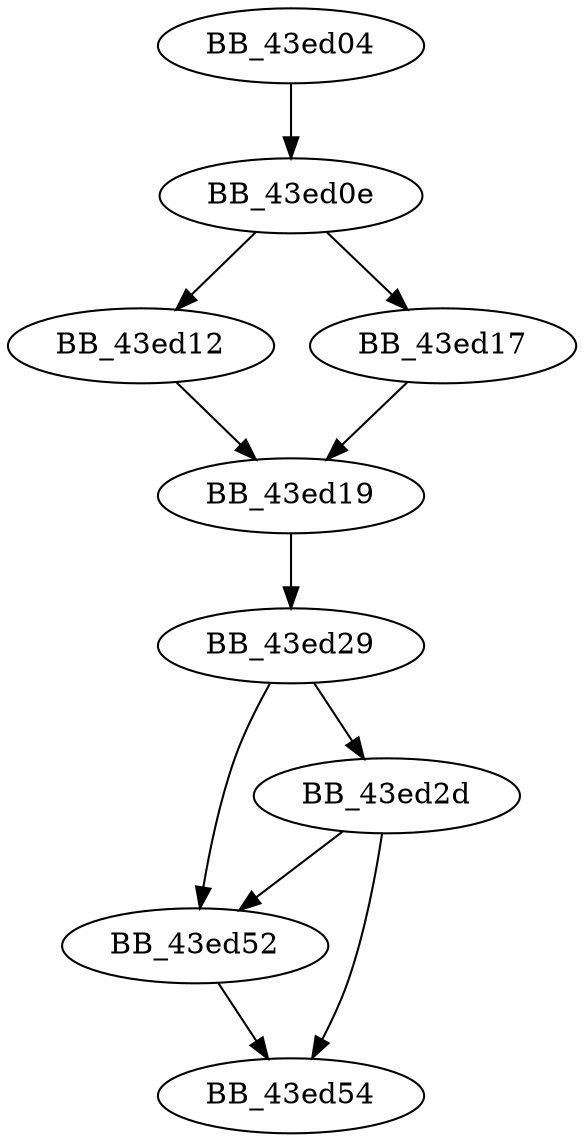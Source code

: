 DiGraph unknown_libname_69{
BB_43ed04->BB_43ed0e
BB_43ed0e->BB_43ed12
BB_43ed0e->BB_43ed17
BB_43ed12->BB_43ed19
BB_43ed17->BB_43ed19
BB_43ed19->BB_43ed29
BB_43ed29->BB_43ed2d
BB_43ed29->BB_43ed52
BB_43ed2d->BB_43ed52
BB_43ed2d->BB_43ed54
BB_43ed52->BB_43ed54
}
